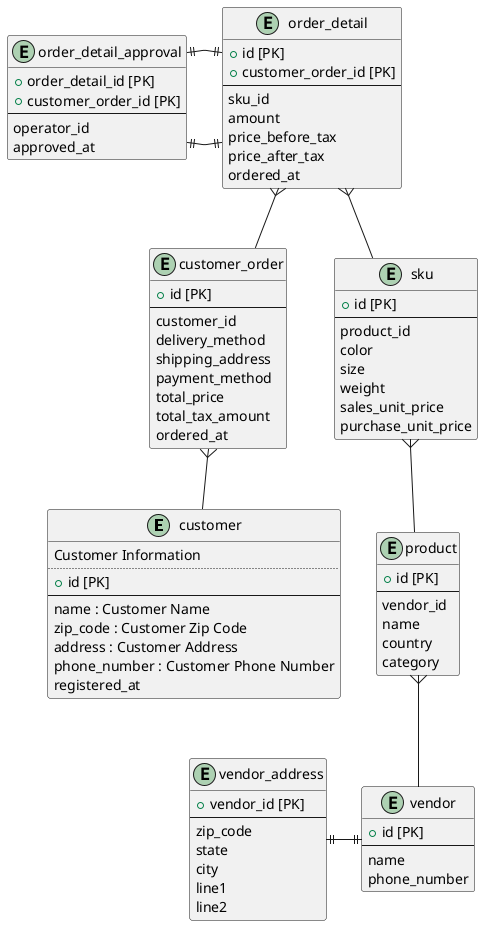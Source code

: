 @startuml

entity "customer" {
  Customer Information
  ..
  + id [PK]
  --
  name : Customer Name
  zip_code : Customer Zip Code
  address : Customer Address
  phone_number : Customer Phone Number
  registered_at
}

entity "customer_order" {
  + id [PK]
  --
  customer_id
  delivery_method
  shipping_address
  payment_method
  total_price
  total_tax_amount
  ordered_at
}

entity "order_detail" {
  + id [PK]
  + customer_order_id [PK]
  --
  sku_id
  amount
  price_before_tax
  price_after_tax
  ordered_at
}

entity "order_detail_approval" {
  + order_detail_id [PK]
  + customer_order_id [PK]
  --
  operator_id
  approved_at
}

entity "product" {
  + id [PK]
  --
  vendor_id
  name
  country
  category
}

entity "sku" {
  + id [PK]
  --
  product_id
  color
  size
  weight
  sales_unit_price
  purchase_unit_price
}

entity "vendor" {
  + id [PK]
  --
  name
  phone_number
}

entity "vendor_address" {
  + vendor_id [PK]
  --
  zip_code
  state
  city
  line1
  line2
}

 customer_order }-- customer

 order_detail }-- customer_order

 order_detail }-- sku

 order_detail_approval ||-|| order_detail

 order_detail_approval ||-|| order_detail

 product }-- vendor

 sku }-- product

 vendor_address ||-|| vendor
@enduml
